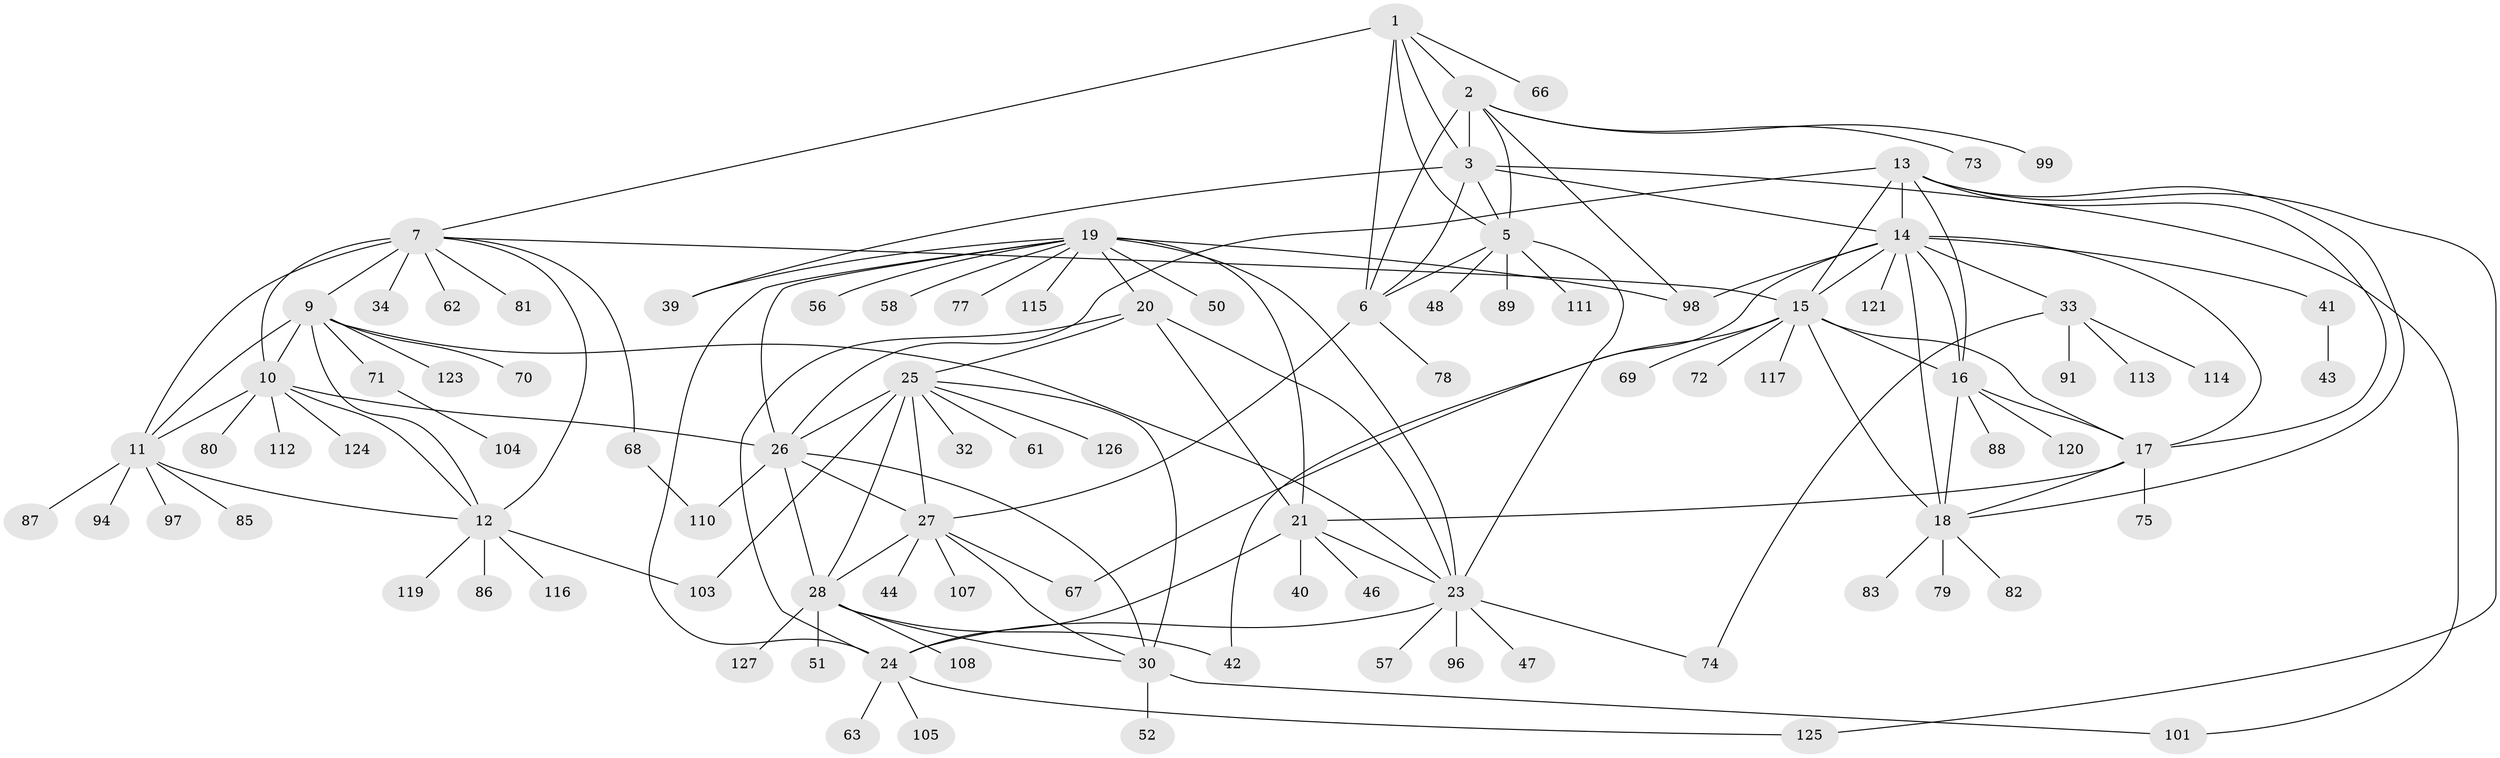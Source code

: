 // Generated by graph-tools (version 1.1) at 2025/24/03/03/25 07:24:17]
// undirected, 97 vertices, 147 edges
graph export_dot {
graph [start="1"]
  node [color=gray90,style=filled];
  1 [super="+4"];
  2 [super="+38"];
  3 [super="+118"];
  5;
  6 [super="+64"];
  7 [super="+8"];
  9 [super="+93"];
  10 [super="+36"];
  11 [super="+54"];
  12 [super="+92"];
  13;
  14 [super="+55"];
  15 [super="+37"];
  16 [super="+95"];
  17;
  18 [super="+31"];
  19 [super="+22"];
  20 [super="+122"];
  21;
  23 [super="+65"];
  24 [super="+35"];
  25 [super="+29"];
  26 [super="+76"];
  27 [super="+45"];
  28 [super="+59"];
  30 [super="+60"];
  32;
  33 [super="+49"];
  34;
  39;
  40;
  41 [super="+53"];
  42 [super="+90"];
  43;
  44;
  46 [super="+84"];
  47;
  48;
  50;
  51;
  52;
  56;
  57;
  58;
  61;
  62;
  63;
  66;
  67 [super="+109"];
  68;
  69;
  70;
  71;
  72;
  73;
  74;
  75;
  77;
  78;
  79;
  80;
  81;
  82;
  83;
  85;
  86;
  87;
  88;
  89;
  91 [super="+100"];
  94;
  96;
  97 [super="+102"];
  98 [super="+106"];
  99;
  101;
  103;
  104;
  105;
  107;
  108;
  110;
  111;
  112;
  113;
  114;
  115;
  116;
  117;
  119;
  120;
  121;
  123;
  124;
  125;
  126;
  127;
  1 -- 2 [weight=2];
  1 -- 3 [weight=2];
  1 -- 5 [weight=2];
  1 -- 6 [weight=2];
  1 -- 66;
  1 -- 7;
  2 -- 3;
  2 -- 5;
  2 -- 6;
  2 -- 73;
  2 -- 99;
  2 -- 98;
  3 -- 5;
  3 -- 6;
  3 -- 14;
  3 -- 39;
  3 -- 101;
  5 -- 6;
  5 -- 23;
  5 -- 48;
  5 -- 89;
  5 -- 111;
  6 -- 27;
  6 -- 78;
  7 -- 9 [weight=2];
  7 -- 10 [weight=2];
  7 -- 11 [weight=2];
  7 -- 12 [weight=2];
  7 -- 15;
  7 -- 34;
  7 -- 62;
  7 -- 68;
  7 -- 81;
  9 -- 10;
  9 -- 11;
  9 -- 12;
  9 -- 23;
  9 -- 70;
  9 -- 71;
  9 -- 123;
  10 -- 11;
  10 -- 12;
  10 -- 26;
  10 -- 80;
  10 -- 112;
  10 -- 124;
  11 -- 12;
  11 -- 85;
  11 -- 87;
  11 -- 94;
  11 -- 97;
  12 -- 86;
  12 -- 103;
  12 -- 116;
  12 -- 119;
  13 -- 14;
  13 -- 15;
  13 -- 16;
  13 -- 17;
  13 -- 18;
  13 -- 26;
  13 -- 125;
  14 -- 15;
  14 -- 16;
  14 -- 17;
  14 -- 18;
  14 -- 33;
  14 -- 41;
  14 -- 98;
  14 -- 121;
  14 -- 42;
  15 -- 16;
  15 -- 17;
  15 -- 18;
  15 -- 67;
  15 -- 69;
  15 -- 72;
  15 -- 117;
  16 -- 17;
  16 -- 18;
  16 -- 88;
  16 -- 120;
  17 -- 18;
  17 -- 21;
  17 -- 75;
  18 -- 79;
  18 -- 82;
  18 -- 83;
  19 -- 20 [weight=2];
  19 -- 21 [weight=2];
  19 -- 23 [weight=2];
  19 -- 24 [weight=2];
  19 -- 50;
  19 -- 115;
  19 -- 26;
  19 -- 98;
  19 -- 56;
  19 -- 39;
  19 -- 77;
  19 -- 58;
  20 -- 21;
  20 -- 23;
  20 -- 24;
  20 -- 25;
  21 -- 23;
  21 -- 24;
  21 -- 40;
  21 -- 46;
  23 -- 24;
  23 -- 47;
  23 -- 57;
  23 -- 74;
  23 -- 96;
  24 -- 63;
  24 -- 105;
  24 -- 125;
  25 -- 26 [weight=2];
  25 -- 27 [weight=2];
  25 -- 28 [weight=2];
  25 -- 30 [weight=2];
  25 -- 61;
  25 -- 126;
  25 -- 32;
  25 -- 103;
  26 -- 27;
  26 -- 28;
  26 -- 30;
  26 -- 110;
  27 -- 28;
  27 -- 30;
  27 -- 44;
  27 -- 67;
  27 -- 107;
  28 -- 30;
  28 -- 42;
  28 -- 51;
  28 -- 127;
  28 -- 108;
  30 -- 52;
  30 -- 101;
  33 -- 74;
  33 -- 91;
  33 -- 114;
  33 -- 113;
  41 -- 43;
  68 -- 110;
  71 -- 104;
}
